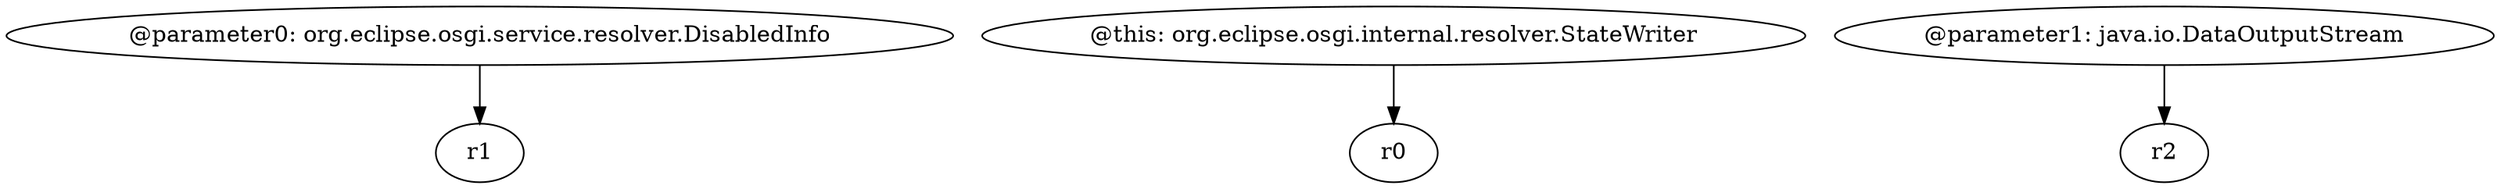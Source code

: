 digraph g {
0[label="@parameter0: org.eclipse.osgi.service.resolver.DisabledInfo"]
1[label="r1"]
0->1[label=""]
2[label="@this: org.eclipse.osgi.internal.resolver.StateWriter"]
3[label="r0"]
2->3[label=""]
4[label="@parameter1: java.io.DataOutputStream"]
5[label="r2"]
4->5[label=""]
}